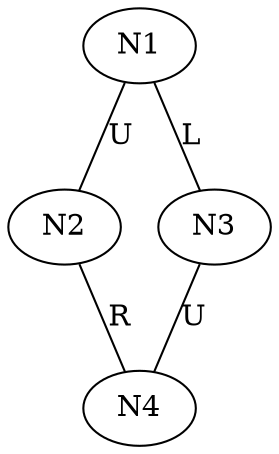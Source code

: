 graph Aquarium {
    n1 [label="N1"];
    n2 [label="N2"];
    n3 [label="N3"];
    n4 [label="N4"];
    n1 -- n2 [label="U"];
    n1 -- n3 [label="L"];
    n2 -- n4 [label="R"];
    n3 -- n4 [label="U"];
}
